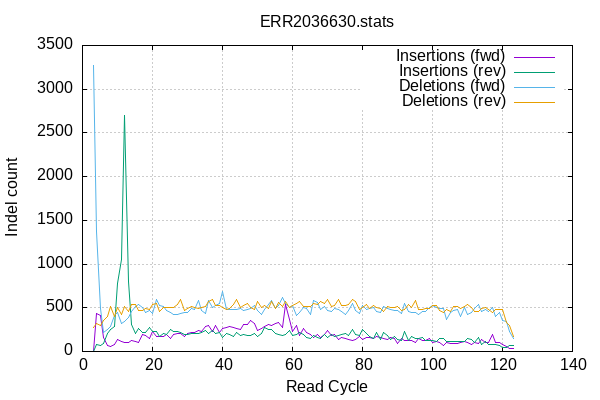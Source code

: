 
        set terminal png size 600,400 truecolor
        set output "ERR2036630-indel-cycles.png"
        set grid xtics ytics y2tics back lc rgb "#cccccc"
        set style line 1 linetype 1  linecolor rgb "red"
        set style line 2 linetype 2  linecolor rgb "black"
        set style line 3 linetype 3  linecolor rgb "green"
        set style line 4 linetype 4  linecolor rgb "blue"
        set style increment user
        set ylabel "Indel count"
        set xlabel "Read Cycle"
        set title "ERR2036630.stats" noenhanced
    plot '-' w l ti 'Insertions (fwd)', '' w l ti 'Insertions (rev)', '' w l ti 'Deletions (fwd)', '' w l ti 'Deletions (rev)'
3	0
4	434
5	408
6	156
7	69
8	61
9	83
10	141
11	119
12	98
13	101
14	123
15	120
16	98
17	191
18	179
19	154
20	232
21	173
22	173
23	166
24	191
25	154
26	192
27	206
28	210
29	177
30	203
31	213
32	217
33	238
34	228
35	284
36	301
37	233
38	292
39	216
40	265
41	269
42	281
43	273
44	262
45	257
46	306
47	306
48	360
49	318
50	235
51	260
52	290
53	309
54	296
55	325
56	334
57	278
58	535
59	362
60	225
61	303
62	181
63	265
64	214
65	189
66	165
67	190
68	161
69	195
70	238
71	183
72	189
73	142
74	157
75	149
76	135
77	125
78	137
79	175
80	141
81	163
82	157
83	143
84	171
85	156
86	148
87	140
88	159
89	146
90	91
91	143
92	121
93	127
94	126
95	99
96	147
97	124
98	124
99	148
100	103
101	116
102	103
103	70
104	105
105	90
106	86
107	95
108	101
109	110
110	104
111	83
112	98
113	97
114	141
115	106
116	99
117	197
118	101
119	106
120	82
121	55
122	31
123	38
end
3	0
4	78
5	66
6	97
7	205
8	254
9	288
10	782
11	1050
12	2701
13	797
14	312
15	201
16	265
17	216
18	219
19	269
20	227
21	232
22	171
23	206
24	192
25	251
26	226
27	227
28	220
29	189
30	194
31	203
32	203
33	207
34	215
35	238
36	209
37	236
38	210
39	213
40	159
41	202
42	197
43	174
44	212
45	188
46	193
47	188
48	182
49	205
50	168
51	205
52	279
53	255
54	247
55	201
56	194
57	184
58	191
59	235
60	178
61	189
62	212
63	200
64	155
65	146
66	184
67	159
68	153
69	193
70	165
71	191
72	167
73	183
74	193
75	209
76	183
77	246
78	192
79	184
80	253
81	210
82	175
83	143
84	212
85	136
86	212
87	184
88	138
89	173
90	135
91	131
92	230
93	131
94	172
95	150
96	145
97	161
98	128
99	131
100	130
101	118
102	154
103	150
104	115
105	110
106	110
107	118
108	112
109	112
110	145
111	134
112	105
113	156
114	76
115	113
116	84
117	79
118	77
119	74
120	50
121	44
122	69
123	70
end
3	3268
4	1377
5	489
6	221
7	255
8	284
9	411
10	441
11	324
12	340
13	386
14	461
15	510
16	542
17	506
18	448
19	470
20	435
21	595
22	529
23	520
24	469
25	443
26	424
27	422
28	440
29	445
30	449
31	496
32	478
33	578
34	464
35	437
36	585
37	500
38	521
39	545
40	683
41	486
42	484
43	481
44	481
45	490
46	465
47	482
48	496
49	521
50	466
51	423
52	478
53	532
54	583
55	489
56	525
57	612
58	549
59	504
60	524
61	407
62	446
63	500
64	491
65	424
66	580
67	566
68	476
69	515
70	470
71	455
72	493
73	482
74	455
75	422
76	472
77	546
78	466
79	430
80	522
81	481
82	497
83	508
84	463
85	444
86	510
87	492
88	477
89	468
90	469
91	440
92	549
93	457
94	446
95	445
96	422
97	458
98	455
99	502
100	523
101	503
102	493
103	494
104	362
105	447
106	468
107	476
108	398
109	506
110	424
111	444
112	492
113	536
114	454
115	480
116	460
117	502
118	397
119	447
120	352
121	338
122	227
123	153
end
3	276
4	319
5	303
6	358
7	404
8	514
9	403
10	506
11	427
12	513
13	462
14	532
15	539
16	474
17	474
18	488
19	482
20	533
21	553
22	458
23	506
24	501
25	505
26	498
27	539
28	598
29	474
30	493
31	520
32	499
33	491
34	506
35	510
36	569
37	593
38	526
39	524
40	506
41	486
42	487
43	542
44	592
45	503
46	525
47	544
48	503
49	482
50	573
51	499
52	526
53	488
54	570
55	489
56	566
57	511
58	575
59	507
60	522
61	553
62	569
63	513
64	518
65	514
66	549
67	543
68	567
69	547
70	595
71	513
72	529
73	594
74	527
75	530
76	533
77	592
78	574
79	480
80	504
81	534
82	489
83	531
84	501
85	492
86	458
87	511
88	499
89	501
90	516
91	469
92	478
93	543
94	504
95	588
96	480
97	481
98	492
99	495
100	530
101	523
102	470
103	445
104	478
105	460
106	515
107	517
108	491
109	519
110	542
111	504
112	459
113	462
114	487
115	505
116	477
117	447
118	475
119	475
120	485
121	336
122	292
123	177
end
